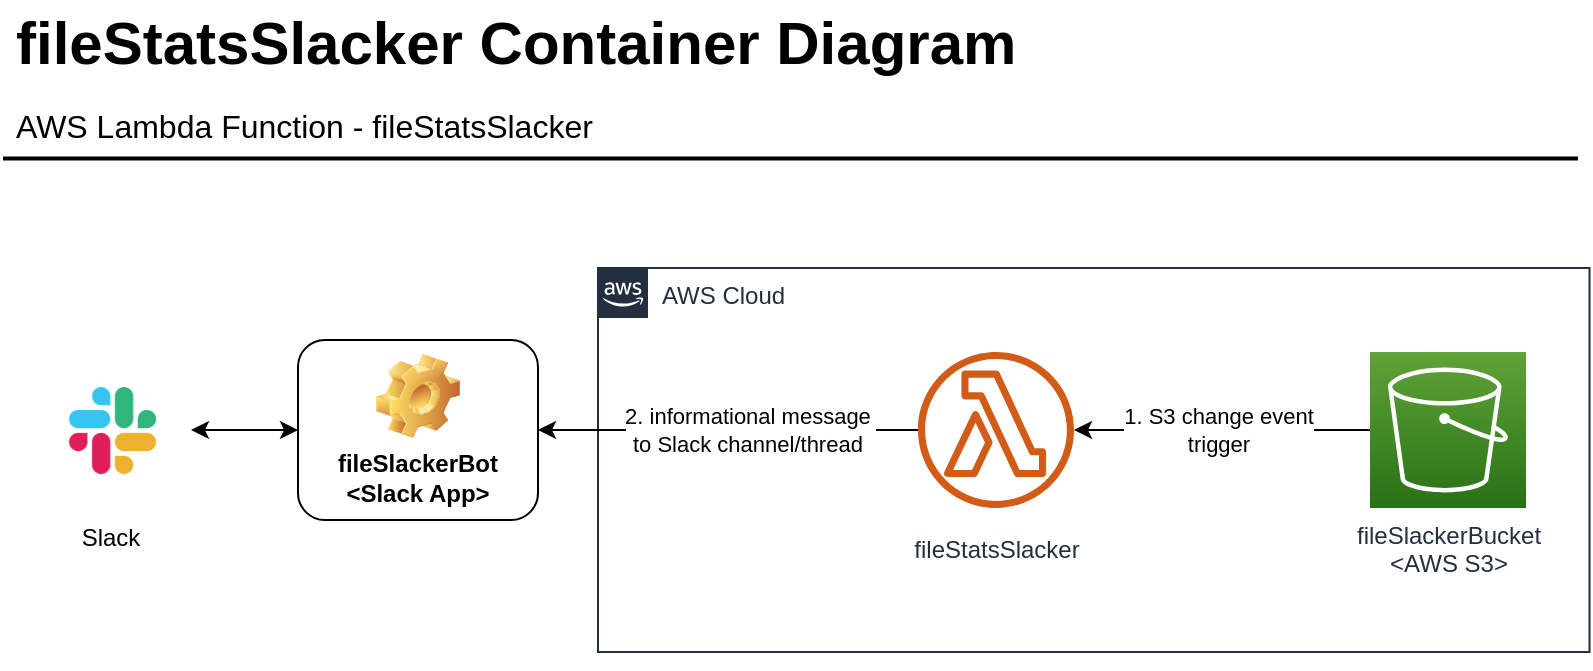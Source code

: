 <mxfile version="24.6.4" type="github">
  <diagram id="ht8XLaf6jJ3nLXsBiUgN" name="Context Diagram">
    <mxGraphModel dx="1266" dy="684" grid="1" gridSize="10" guides="1" tooltips="1" connect="1" arrows="1" fold="1" page="1" pageScale="1" pageWidth="850" pageHeight="1100" math="0" shadow="0">
      <root>
        <mxCell id="0" />
        <mxCell id="1" parent="0" />
        <mxCell id="pKedLyWLhT7_cz3XbITA-1" value="fileStatsSlacker Container Diagram" style="text;html=1;resizable=0;points=[];autosize=1;align=left;verticalAlign=top;spacingTop=-4;fontSize=30;fontStyle=1;labelBackgroundColor=none;" parent="1" vertex="1">
          <mxGeometry x="36.5" y="26.5" width="490" height="40" as="geometry" />
        </mxCell>
        <mxCell id="pKedLyWLhT7_cz3XbITA-2" value="AWS Lambda Function - fileStatsSlacker" style="text;html=1;resizable=0;points=[];autosize=1;align=left;verticalAlign=top;spacingTop=-4;fontSize=16;labelBackgroundColor=none;" parent="1" vertex="1">
          <mxGeometry x="36.5" y="76.5" width="310" height="30" as="geometry" />
        </mxCell>
        <mxCell id="pKedLyWLhT7_cz3XbITA-3" value="" style="line;strokeWidth=2;html=1;fontSize=14;labelBackgroundColor=none;" parent="1" vertex="1">
          <mxGeometry x="32.5" y="101.5" width="787.5" height="7.43" as="geometry" />
        </mxCell>
        <mxCell id="zX4YmGl2pMrQpp44t2aF-1" value="fileSlackerBot&lt;div&gt;&amp;lt;Slack App&amp;gt;&lt;/div&gt;" style="label;whiteSpace=wrap;html=1;align=center;verticalAlign=bottom;spacingLeft=0;spacingBottom=4;imageAlign=center;imageVerticalAlign=top;image=img/clipart/Gear_128x128.png" parent="1" vertex="1">
          <mxGeometry x="180" y="196" width="120" height="90" as="geometry" />
        </mxCell>
        <mxCell id="F2rPBs1zbs9ifVhxVMKk-1" value="AWS Cloud" style="points=[[0,0],[0.25,0],[0.5,0],[0.75,0],[1,0],[1,0.25],[1,0.5],[1,0.75],[1,1],[0.75,1],[0.5,1],[0.25,1],[0,1],[0,0.75],[0,0.5],[0,0.25]];outlineConnect=0;gradientColor=none;html=1;whiteSpace=wrap;fontSize=12;fontStyle=0;shape=mxgraph.aws4.group;grIcon=mxgraph.aws4.group_aws_cloud_alt;strokeColor=#232F3E;fillColor=none;verticalAlign=top;align=left;spacingLeft=30;fontColor=#232F3E;dashed=0;labelBackgroundColor=none;container=1;pointerEvents=0;collapsible=0;recursiveResize=0;" parent="1" vertex="1">
          <mxGeometry x="330" y="160" width="495.77" height="192" as="geometry" />
        </mxCell>
        <mxCell id="bGsikGHGpI-C3jSQxI-v-12" style="edgeStyle=orthogonalEdgeStyle;rounded=0;orthogonalLoop=1;jettySize=auto;html=1;" parent="F2rPBs1zbs9ifVhxVMKk-1" source="m8k4FFVWe7b1hvoH6xhx-1" edge="1" target="v46jo1MRVlEFeAzN4dOq-1">
          <mxGeometry relative="1" as="geometry">
            <mxPoint x="220" y="81" as="targetPoint" />
          </mxGeometry>
        </mxCell>
        <mxCell id="bGsikGHGpI-C3jSQxI-v-13" value="1. S3 change event&lt;div&gt;trigger&lt;/div&gt;" style="edgeLabel;html=1;align=center;verticalAlign=middle;resizable=0;points=[];" parent="bGsikGHGpI-C3jSQxI-v-12" vertex="1" connectable="0">
          <mxGeometry x="0.084" y="3" relative="1" as="geometry">
            <mxPoint x="4" y="-3" as="offset" />
          </mxGeometry>
        </mxCell>
        <mxCell id="m8k4FFVWe7b1hvoH6xhx-1" value="fileSlackerBucket&lt;br&gt;&amp;lt;AWS S3&amp;gt;" style="outlineConnect=0;fontColor=#232F3E;gradientColor=#60A337;gradientDirection=north;fillColor=#277116;strokeColor=#ffffff;dashed=0;verticalLabelPosition=bottom;verticalAlign=top;align=center;html=1;fontSize=12;fontStyle=0;aspect=fixed;shape=mxgraph.aws4.resourceIcon;resIcon=mxgraph.aws4.s3;labelBackgroundColor=none;" parent="F2rPBs1zbs9ifVhxVMKk-1" vertex="1">
          <mxGeometry x="386" y="42" width="78" height="78" as="geometry" />
        </mxCell>
        <mxCell id="v46jo1MRVlEFeAzN4dOq-1" value="fileStatsSlacker" style="outlineConnect=0;fontColor=#232F3E;gradientColor=none;fillColor=#D05C17;strokeColor=none;dashed=0;verticalLabelPosition=bottom;verticalAlign=top;align=center;html=1;fontSize=12;fontStyle=0;aspect=fixed;pointerEvents=1;shape=mxgraph.aws4.lambda_function;labelBackgroundColor=#ffffff;spacingTop=7;" parent="F2rPBs1zbs9ifVhxVMKk-1" vertex="1">
          <mxGeometry x="160" y="42.0" width="78" height="78" as="geometry" />
        </mxCell>
        <mxCell id="v46jo1MRVlEFeAzN4dOq-3" style="edgeStyle=orthogonalEdgeStyle;rounded=0;orthogonalLoop=1;jettySize=auto;html=1;startArrow=classic;startFill=1;" parent="1" source="v46jo1MRVlEFeAzN4dOq-2" target="zX4YmGl2pMrQpp44t2aF-1" edge="1">
          <mxGeometry relative="1" as="geometry" />
        </mxCell>
        <mxCell id="v46jo1MRVlEFeAzN4dOq-2" value="Slack" style="shape=image;verticalLabelPosition=bottom;labelBackgroundColor=default;verticalAlign=top;aspect=fixed;imageAspect=0;image=data:image/png,iVBORw0KGgoAAAANSUhEUgAAAwkAAAMJCAYAAABIm3qMAAAACXBIWXMAABYl&#xa;AAAWJQFJUiTwAAAAAXNSR0IArs4c6QAAAARnQU1BAACxjwv8YQUAAGLiSURB&#xa;VHgB7d0JsGTXfd/33116ffs282afAQYzIDYSADeQEilS1krt3mTTUVIqOVLi&#xa;peykXI7LdpIqOxVXucp2JY7lSllKokgJZbkUUbJMiaIIkRJBSgAJkFgH2+zz&#xa;3szbl97vknNOzwC4IADODF6/17f7+wEuut+bBwymu2/3+d3/+Z/jpYYAAAAA&#xa;4DpfAAAAAPAGhAQAAAAAGYQEAAAAABmEBAAAAAAZhAQAAAAAGYQEAAAAABmE&#xa;BAAAAAAZhAQAAAAAGYQEAAAAABmEBAAAAAAZhAQAAAAAGYQEAAAAABmEBAAA&#xa;AAAZhAQAAAAAGYQEAAAAABmEBAAAAAAZhAQAAAAAGYQEAAAAABmEBAAAAAAZ&#xa;hAQAAAAAGYQEAAAAABmEBAAAAAAZhAQAAAAAGYQEAAAAABmEBAAAAAAZhAQA&#xa;AAAAGYQEAAAAABmEBAAAAAAZhAQAAAAAGYQEAAAAABmEBAAAAAAZhAQAAAAA&#xa;GYQEAAAAABmEBAAAAAAZhAQAAAAAGYQEAAAAABmEBAAAAAAZhAQAAAAAGYQE&#xa;AAAAABmEBAAAAAAZhAQAAAAAGYQEAAAAABmEBAAAAAAZhAQAAAAAGYQEAAAA&#xa;ABmEBAAAAAAZhAQAAAAAGYQEAAAAABmEBAAAAAAZhAQAAAAAGYQEAAAAABmE&#xa;BAAAAAAZhAQAAAAAGYQEAAAAABmEBAAAAAAZhAQAAAAAGYQEAAAAABmEBAAA&#xa;AAAZhAQAAAAAGYQEAAAAABmEBAAAAAAZhAQAAAAAGYQEAAAAABmEBAAAAAAZ&#xa;hAQAAAAAGYQEAAAAABmEBAAAAAAZhAQAAAAAGYQEAAAAABmEBAAAAAAZhAQA&#xa;AAAAGYQEAAAAABmEBAAAAAAZhAQAAAAAGYQEAAAAABmEBAAAAAAZhAQAAAAA&#xa;GYQEAAAAABmEBAAAAAAZhAQAAAAAGYQEAAAAABmEBAAAAAAZhAQAAAAAGYQE&#xa;AAAAABmEBAAAAAAZhAQAAAAAGYQEAAAAABmEBAAAAAAZhAQAAAAAGYQEAAAA&#xa;ABmEBAAAAAAZhAQAAAAAGYQEAAAAABmEBAAAAAAZhAQAAAAAGYQEAAAAABmE&#xa;BAAAAAAZhAQAAAAAGYQEAAAAABmEBAAAAAAZhAQAAAAAGYQEAAAAABmEBAAA&#xa;AAAZhAQAAAAAGYQEAAAAABmEBAAAAAAZhAQAAAAAGYQEAAAAABmEBAAAAAAZ&#xa;hAQAAAAAGYQEAAAAABmEBAAAAAAZhAQAAAAAGYQEAAAAABmEBAAAAAAZhAQA&#xa;AAAAGYQEAAAAABmEBAAAAAAZhAQAAAAAGYQEAAAAABmEBAAAAAAZhAQAAAAA&#xa;GYQEAAAAABmEBAAAAAAZhAQAAAAAGYQEAAAAABmEBAAAAAAZhAQAAAAAGYQE&#xa;AAAAABmEBAAAAAAZhAQAAAAAGYQEAAAAABmEBAAAAAAZhAQAAAAAGYQEAAAA&#xa;ABmEBAAAAAAZhAQAAAAAGYQEAAAAABmEBAAAAAAZhAQAAAAAGYQEAAAAABmE&#xa;BAAAAAAZhAQAAAAAGYQEAAAAABmEBAAAAAAZhAQAAAAAGYQEAAAAABmEBAAA&#xa;AAAZhAQAAAAAGYQEAAAAABmEBAAAAAAZhAQAAAAAGYQEAAAAABmEBAAAAAAZ&#xa;hAQAAAAAGYQEAAAAABmEBAAAAAAZhAQAAAAAGYQEAAAAABmEBAAAAAAZhAQA&#xa;AAAAGYQEAAAAABmEBAAAAAAZhAQAAAAAGYQEAAAAABmEBAAAAAAZhAQAAAAA&#xa;GYQEAAAAABmEBAAAAAAZhAQAAAAAGYQEAAAAABmEBAAAAAAZhAQAAAAAGYQE&#xa;AAAAABmEBAAAAAAZhAQAAAAAGYQEAAAAABmEBAAAAAAZhAQAAAAAGaEAAN8m&#xa;SlM1E+lcPdZKJ9Wz27G2I5n7iVbaiZbbqepxan5OqpnbNxvxPZUDaaboayz0&#xa;3HGo5KtivvfwRGi+7+mY/QH0RD1qqxa19NWVl7XRaWixsaH1dt08Z229un1N&#xa;zbhjnre22nGkVhJl/t1qUNRUsarJQlXVsKRRc4wXKjo1Pq/Z0qg5xnTa3B8L&#xa;ywKAQUVIADD0TBaQyQTajBOZDKB1EwraSap1M3ZcaCXaihJ324qlDXPf5AX3&#xa;6zYgvEU+cMyPyPyoGuYHPPu1+Q0K5o7JDHqxFmuy7Zmwkapsw4Q5Rk1esJlh&#xa;PKTAe6uixDxvaay1du21Qb+9v9lp6mxtSdudlvt6K2q6X29EHfM8R4rNv5fo&#xa;25/AVPb5Nz9nQkScJuZ5jt3XlXrB/DcbWmnVzL8fa8SGBxMUQj/QRLGikh+a&#xa;55ePVQCDwUvTNBUADDE74DfjdT221tFlUz54fCN2A/hzjVi9drdJB/OmwvCB&#xa;iUCHTEp4ZJJB5q3aMmHganNTX7j6nK7U13Slsa4zWwsuJPSKrSjYQPCBmRM6&#xa;Up3Wg1PHdHxk1n0fAAYBn0YAhpINBuaCvs6aILBggsEVUyk4W09MpSB1X9eT&#xa;3bl+stxO1DTVho75/SYLsc7XY+0zocEe80XPXJ3uTlXC6+yUITt16FxtWcvN&#xa;LVMtWNZ21NLZ7SVXLdgyV/tbcaRestOZWl6kM5sLbirTxdqq5isTblrS/ZOH&#xa;3RSlO0f3CQDyikoCgKG0bQbm11qpvrja0TObkZ7eitUwA/V4D98RbSCYLni6&#xa;fyzQfeOh3muqDBPm6wMlpiC90Upr2wWDRxefNxWDRT2+elb9oNvDUNSnjz+i&#xa;/eVxfd/8vQKAvCIkABgKthHZTin6xkasy6Zq8FuLbdcnsOr6D6SOuW/fDff6&#xa;DTHwvNd6F/aZf5TN7acPldyUpHtGh7fRuWGu3K916vrM+T/V5caanlq74HoP&#xa;3qrxeK/45rnz5bmG5sDzdWRk2lQVjugBU1n44MwdJvBVBAB5wXQjAAPPTi2y&#xa;lQNTMNCiCQhXmomumsN2HDST/rpOYoOLrWbYlZV8JS4s2KlQ1qxJD5XAU9Uc&#xa;wZDMQLINw7ZJ+FpzS6vtmq6YgLDY3NCyqSb0m8Q8d7YR2oYZGxKChq+Z4qg5&#xa;RrQ0siV7TW6sUDYxwnOBAgD6GZUEAAPNVgme2Y70zc1Yn73a1oapHNT7LBjc&#xa;jKrvualHP2OqCo9Mha7KMAxB4Vvrl/T0xiV99tI3dKm+5pY1zaPvmrtLM6VR&#xa;/cLJT7iGZxqcAfQ7KgkABtb5eqL1KNFX1yKdbyRuOdL+mJhy6+z/t/3/t4HH&#xa;5Bw9NB64hub5AexXsJUDu9SobQZ+ZvOyntm44sJBnPZ+taleWWiuqx639JWl&#xa;l12/wgdmjqtgwkLo0W8CoD8REgAMrK9tRG5q0WcW8nn1+Y3cMq2mKvLF5Y6+&#xa;vBrpZw93+xQGMSTYjc7skqa/efnrbvWgFzYXlXevbC2528XGptuI7eTYPtfo&#xa;HIZFAUA/YroRgIFzphbrBXN87lpHa53d2e9gt9jWZd+T7qwGmi56+on9RR2r&#xa;+jo+ALs326VN7dKlv/Lqn2gjaujxlbNut2R7DAq7m/NoWNaHZu/Qw9N2b4U5&#xa;3T9xyG3IBgD9hEoCgIFjm5O/tRm7sFCPB+s6iI079o9kQ9BYy9O9Y4mbdnS8&#xa;rNxzuyGboPCV5ZfdakYXGqsaNDYI2WbsP7r2gkZMYAi9QKfH5gkJAPoOlQQA&#xa;A+PVeqJ/e6Gp86ZycK6RaFg8PBHqIXN8aq6Qyz0VbmyO9kuv/LEeW37J7Zg8&#xa;TP7bu39QhyqT+t75ewQA/YJKAoCBYEPBpabdMdnuYKyhsnV9l+iF60ul5iko&#xa;2Kvqm+2G6zu41txwXw+bxea6+3PbZV3tdKQqfQoA+gAhAcBA+L8vt7TSTvXU&#xa;5pAlBOPFWuwO60DZ188dLikP4jRxA+OvLL2kX371j101wVYVhs2vnfuapopV&#xa;t+rRqbF519gMAHuNkAAg1+zSpivtxA2SGwPWf3Cr7GNgqwnPTAQaCT2dqPT3&#xa;PHfbf/B7V57WS9tXtdVpuqVPh1UzjlxYSs1fM6URTRSqKtCnAGAPERIA5Jrt&#xa;P3ixlrx2JX2Y3XgMntnubrbW9yEh6uj3Fp52qxdtRU0Ns1bS0Z8sv6RpExBs&#xa;JaEallQQIQHA3iEkAMilRVM9eG4r1u9cbevpbQLCG/36Qlt3VQPdYULCbNHT&#xa;aNh/WzP/9uUnXYPyq9tLisX6GUmaug3jvrD4nL65flF//z2f0h2jc+a5y8fU&#xa;MQCDh5AAIHfsrKLtTqqrrcTtg2Abd/G6TfOYLJkQZY9q4PdVSLB9CJE5rtTX&#xa;TEjYUCfHuyjvNBcUOt2N/6401jRZrBISAOwZlkAFkCs2IFwzg9+vrkX6lcst&#xa;bZgBcT3hbezNqr6nwxVff/1IWR+b7p/rQbZ6YI+//9S/d03LeGsPTR01IWFE&#xa;//KhvyIA2Av5W1AbwFBrm0DwUi3W5WbiGpWHb8HMm2OykzZNheVio7vyUbtP&#xa;gtSCCQhPrl4wz11HeHtLJkDZx2rF3A57vwaAvcF0IwC50jJj3S+tRm5PhHWm&#xa;Gb2tjikSL5oH65tbkau0HDhQUrEPLgs9v7mg37z0hJqEhHd0sd7dbfpsbVlj&#xa;YZllUQHsOkICgNy42Ei03En0lBn4NpjKflPONrp9Gz+yr+hCQsnfm/4Ee0X8&#xa;WxsX9YIJCXY/hJRm5ZtiA9WpUfZOALD7CAkAcsP2Hyy3U11qJMLNWXLN3Z4L&#xa;VbFdUXOPqgmtJNKZzUUtNtaHcsO022WnZsUJr3cAu4+QACA3fn2h5TYLw81z&#xa;eSpJ9VtXWzpY9vXTB3Z/tRzbqPyCCQifvfSk2zQNN88+diU/dI/dg9NHdbQ6&#xa;IwDYDYQEAH2vnXQblrdjc9CpfFvWTRUm9FK3OpTn7W5BYdMEg1rcNM9h5JZA&#xa;xa1pJ7GuNjfcPgoAsFtY3QhA31tpd3dUPmOOs02aEW7HV9YifW096q4Itcsr&#xa;HZ3ZWtAr29fckqdMNbp1a+2avnD1ORMUNgUAu4WQAKDvrZir4DYkdOh1vW1t&#xa;u1FXnOjprUjX2rv7QD6xclYvbi4Kt8duOGcbvxcbm276ET0KAHYD040A9L2V&#xa;TqKX6nanXuE22SlbJmfpme1YRbvRWnn3rhE9sXrOTTXC7ekksavC2ClHNiTM&#xa;lEYVcI0PQI8REgD0LTt/vpWkOmsCwlfXO6rHpIR3w4asl2qJjld253G8WF9R&#xa;PWq7q+BJynP3bl2sregbQUF3je13zcwA0Eu8ywDoW5EZWNpgsGFGtyttBpnv&#xa;ls1Yq6YqU4u7DcxBj7dMWGnXtN1puuVP8e6tteuukgAAu4F6JYC+Zdf2f3Yr&#xa;dmv9492zK0Q9bR7Ps/VY19qJm4LUSy+sL+ixpVeEnfHs5mXXwEzzN4DdQEgA&#xa;0LeaZlB7tZW6ufTYOdvm8VxsJa5S00v2yredaoSdEaWJ60+wqx3ZXasBoJcI&#xa;CQD6li0gnDFXvZc7VBJ2kl1S1i4nu93jHo9rrU2drS0LO8MGhGbc0YXaqi7U&#xa;VwUAvURPAoC+ZZuWrzYT1VjWaEfZcHC1napX2ctumNaJY11rbmmxyRz6nWbD&#xa;V+hzjQ9AbxESAPQte6HbNi03E0LCTrIVmk3zuPZq3wm7kpFd29/usrzRaQg7&#xa;a6vT1HbYFAD0EiEBQF+yV7vXzCj2bCNRLELCTrrW6jYtN/b35nHdjpq6UF9R&#xa;K+4IO+9SfY0lZQH0HCEBQF9qmZBgV+PpMBjacS3zkG5FSc+mG9m589tRyzXa&#xa;YufVzGO7GVGhAdBbhAQAfWnVVBE26UXoiYYJYHZ52ahHFZpm0nE7BNuwgJ13&#xa;qbFqKgkEMAC9RecTgL7USno3Zx5d9dhWFHb+Qe4kiZs3TyWhN9pxZKpsbFAH&#xa;oLcICQD6kp0z36FhuadsRaEXy6BGZgBrQ0JMSOgJQgKA3cB0IwB9ye6NsMF0&#xa;o1yy4aAetRUnhIReWO/UVWkVBQC9RCUBQF+ylQQyQm/FadqTx9j+d+lH6J2W&#xa;qSK0UyoJAHqLkAAAQ2rdJISl9s5f7be9CLW4pVhUEgAgrwgJAAAAADIICQAA&#xa;AAAyCAkAAAAAMggJAAAAADIICQD60v6ir0kWaQYAYE8QEgD0pUoglQPeogAA&#xa;2At8AgPoSzOmkjBOJQEAgD1BSADQl0YDTyOmklAy71LmLgAA2EWEBAB9aSy0&#xa;IUEq+p5CQgIAALuKkACgb5VMCeFI2U474q0KAIDdxCcvgL5l36AqppJQoJIA&#xa;AMCuIiQA6FtjppLw4Hig+RIpAQCA3URIANC3ir5d5chTlc5lAAB2FSEBQN8q&#xa;+Z6OVwJN0LkMAMCuIiQA6FuVoBsSZku+yuY+UQEAgN1BSADQt+wso+mi5/ZM&#xa;sM3LHikBAIBdQUgA0PdOjfj6kbmCRuhNAABgVxASAPS9ydDXiUqgsnnHoj0B&#xa;AIDeIyQA6Hsnqr4+OVtwm6qVqCYAANBzhAQAfS/0PLcc6ukRX6ervG0BANBr&#xa;fNoC6Hu2eGCXQz09EuiuaiAAANBbhAQAufHByVAfmym4zdVKvHsBANAzoQAg&#xa;J/aZZJAqcZWFRAAAoFe4FgcgN+x+CfMmKPzc4ZI+PlUQAADoDSoJAHKl4Hk6&#xa;UfG1GaWaKXrajqRWkgoAAOwcQgKAXLGrHH3IVBFSeXpqM9b5RmxCggAAwA5i&#xa;uhGAXDpW9fVj+4u6cyRQmb0TAADYUYQEALk0EXp673igmYKnAhkBAIAdRUgA&#xa;kEtl39O+oq+/NF/SP7ijIgAAsHMICQByyWQEtxTqmKko7DdhYdLc2uAAAADe&#xa;PUICgFw7XPF133igv328rL90oCgAAPDusboRgIFw10igUVNN+Ph0qPONROca&#xa;LHkEAMDtIiQAGAinRrpNzNtRQV9a7RASAAB4FwgJAAbGeMHXhydDTZmwcLcJ&#xa;Db9zraO1TqoGm60BAHBLCAkABoZdCnWm6OtglKqT2MbmjnzbeUVRAQCAW0JI&#xa;ADBwjlcDd7xnLNC1dqp//GJd9TjVeoeKAgAAN4OQAGBg2Te4oqku3DcaaNNU&#xa;F843Ym3H0lZEWAAA4J0QEgAMrOmibw7pn5yq6sVarC+tdPTl1Q4hAQCA74CQ&#xa;AGAoHCj5+vhMQUcqvlY6qQsMtrpwllWQAAD4NoQEAEPB7sw8FgbaZ6oLdrWj&#xa;V0xlYbVDSAAA4K0QEgAMlXEbFuTpb5+oqG3CwkIz0dPbsZ7ZivT1jdhVFwAA&#xa;GHaEBABDxfe6t5MmLHQS80VZbvrRatvXtXKq5U6iVizZrGAPc1epu094AAAM&#xa;D0ICgKFV8OWmH31yxh4FNw2pFqf607VIi61UZ2qxrrYTV124ar6OyQkAgCFB&#xa;SACA6+xmbFVTarhrJNBBU1U4WvFVMwGhaaoIl5q2wpCqYUoLbfO1yQ7qpN3g&#xa;UIuVS3bqVdETAADfhpAAANeFnqcwkE6ZkPBmr9ZjtyHbSjt1S6hum/v1pBsW&#xa;ltr5LDFMhL5KPikBAPDtCAkAcBPmS77sOkiHyzLVg9T1KtgqQnK9dyGPpkzp&#xa;pEBGAAC8BUICANyEanB9NO2KDIysAQCDzRcAAAAAvAEhAQAAAEAGIQEAAABA&#xa;BiEBAAAAQAYhAQAAAEAGIQEAAABABiEBAAAAQAYhAQAAAEAGIQEAAABABiEB&#xa;AAAAQAYhAQAAAEAGIQEAAABABiEBAAAAQAYhAQAAAEAGIQEAAABABiEBAAAA&#xa;QAYhAQAAAEAGIQEAAABARigAuypJu7exUqXmfmLu22+lqTBAfE8yf7vD9zx3&#xa;RcZ+D8CtSa6/OcZpYt4v7ftmqvT6++cbee6cM3953RPNN/cDe+55XA8Fbgch&#xa;AdhlLfPJ1jbJ4Jr5Rz1Otd5J1TDJIUqEATIaeArN2KRqbmcK5ij6qvh20CIA&#xa;t6AZd8x7ZqSrrU3zntnSequuhvlelMaZnyv6oUrmqAYlBb6vsUJZE4WK5ssT&#xa;AnDrCAlAD9iPLnuVa7GZqG1utyITBEwgqJswYO/bkLAZJ+7WBgUbECIqCQOl&#xa;ZAJCYI6iuZI5GnoaMelg/HpwGDdf28AwYW7HzFE09+3PU2nAsHJVAvOmudTa&#xa;Uj1qa7vTNO+XbXO/pU1zv53E2ujUXViw3+uYn4/fFBJCLzCHb86ngqselINQ&#xa;I2HZBPQRVYKCCxEjhZK73VcaUzUsmu8XBeCtERKAHujYyoAZ9D+1FWnb3Hmp&#xa;nmjBBIYrrUQrHRsSSATDyFYUbCA4PRpof9HTqZFAxyu+qzLsKzIlAsOrE8dm&#xa;4B/rmY1LWmpu6czWVV2pr+lKY03LrW21TDi4HQUTHMphQQdMNWGiUNUdY3Mm&#xa;mJf1yOxJHaxMqlIhJABvh5AA7ABTDNArjdhcBUv09FasxVaqtY4JBq3E/Zqd&#xa;TmSrBi1XMSAgDKtN82LwzMXPpzYjlU1Y+Np65KYj2SlINjDMmqBwjwkQR8q+&#xa;DpcJDRhctnLw8tY1XW1u6un1iyYMrJv3zJoWGhumshqbCmvbBYN2HLnwcNu/&#xa;jxJXmbhkwsZCc0MX6iuu2vDHSy9qyoSGyWJV900edgHiIyY42OlKdpoSAEIC&#xa;sCNsELAVAxsOXjVVg/PmWDYhYTsmEOB1Hdd30g2M3Xb119mZRvY1ZCsMtuIA&#xa;DDIbEraiphu4v7x9TWdrS65iUItarzUq74Tufyt1QcHa6jS7v9CQqyjYQDBm&#xa;AsJsqe2mMoU0OQOvISQAt8lWCezx6wttrbS7FQTgdtnXjz0+v9zRWNDtY/jU&#xa;nJ0m4etH9jElAvlnqwX2+O1LT5pQsKxvmQrCXrIhxR6/ceHP3Ne/+NIXdbQ6&#xa;rQenj+kT++/W6bED2l8ad03QwDAiJAC3wF4BbiaJqxgstq73GJhvbt/edFng&#xa;LdmXk+1bWTCvLfNS0zNb3WlJh8uBm5rECknIC3t13q5EtNjYeC0krJiKwXan&#xa;oX5kpzattLZ0obaqNPUUjcUq+QXtL48LGDaEBOAWrHQSnW8k+pXLrdcakYGd&#xa;ZlfCapjC1O9e67ivv2CqCx+eCvWfHyq5FZGqpATkhJ1CdM5UDX75lT92TciX&#xa;TUjoZ7Ynwh7PrF9xqx/9xOGHXECwt8CwISQAN2GxnWrLBAQ7FWStk7qAsEW/&#xa;AXaJ7VV4YSvWZ660dHo01HzJ032jgVspCehHdqC9aaoFv7fwtFbbNRcQNm/0&#xa;A+RAK+koNu/5j6+8qvFCRZ0k1smxfTo5ut+Fh4DeBQwBQgJwE641Y11qpfrN&#xa;xfZrqxUBu8UG0udrsTu+ZybVXSOB7qrakCCgLy02N3SxvqrfuPi4a1K+0Tic&#xa;F3aKlNTR46vnVPADXa6v6QcO3G+qChMqBSEhAUOBkAC8g5frib602tGfrXd0&#xa;ztyvEw6wx766FunrG5EuNWLNl339zMGS7GJIBaoK6AN2WdM/vPq8vrb8ss5u&#xa;L7nVivLOVhFeMX8WG3gevfa8/vrJj+lwZVp3jO4TMMgICcDbWI9S15RsVzBa&#xa;bqfua2CvtUxQta0w9nVpO2KumQrXuHknnyh4NDRjT62361pqbWqhse52Tl7r&#xa;1DUobEPzZrvhqiI2MHimkjBfnnRVBnsAg4iQALwFGwj+13NNXWombuMroN88&#xa;tRmbUBDrW+b2U/sKbpnUmYLPFCTsCRsQ/sWZ39fF+oq+sXpBg2g7brnjX73w&#xa;B+7rf/rAT2mmNOo2YQMGESEBeJMXarGrHFxqJG41I6Bf2X2i7EpIdiqcnYb0&#xa;kalQE6GvChc2sYte2FgwFa0tFxDsakbD4htrF3TQVBOOVKc1Uxx1Dc3AICEk&#xa;AG/yB0sdN5XjqS0qCOhvNsLaqtefrkd6djs2AxVPp0ZkQgLlBOye/7TwLV1p&#xa;rg9sBeHt/ObFJ3RiZFbzlXG9b+qoCQnTAgYJIQG47uV6rFfMFdlvbEZa7dB/&#xa;gPxoJqmijvT7JuDaaUg/f6Tk+hNoZkYvvbR1TS9vXdXXV89ppT08FYQ3Wmhu&#xa;uLDQSRNF5jhamWaHZgwMXsnAdUvtVM+Zq7F2s7RFNklDjnSuL8v7Yi3WExuR&#xa;bI89ffbotWvNTT2zcVlna8tuX4Rh1Iw7btrRxdqK20k6Ep8dGBxUEjD07NQi&#xa;u7PtN8zg6us0KSPHLja7A5R/8kpDd1R8/fzRsoCddqWxrt++/KSeWDnr9hGA&#xa;9P+e/5pbIvV/e/9fc6se2V2agbyjkoChZneytXO6bVBgB2UMivVO4qbMXWsn&#xa;qvG6xg7aippuJaMr9TVtRvnZQbnXYqWKk0SXzONi94oABgGVBAy1F+uxm6Lx&#xa;H6/lazdQ4J3YvgS7QteJqq8PTYTmluWOsDPObC6647OXnxJe144j2U+RX3r5&#xa;yzpYndRH51gWFflHSMBQitJUdvPkL610zNVWrrRi8GybCoKdQnek7Gu26Gsk&#xa;8EQfM26Xbcq1V8q/ePV5XWsOZ//BzVhr18x55uvxlbOaLY/qxMicgLwiJGAo&#xa;2UZPOwvjS6vm6k9CSMDgsVPpvmEqCu+fSHVHNVWV7ZjxLkRx7HYdftSEhHZC&#xa;79bbWe3U1VGiJ1bP6fT4PCEBuUZIwFB6ciPWcsdulpa6DamAQWNDcN384ytr&#xa;HZ1txPq5IyW3IzNwO17YXtDZ7SW3gk/Cm+Y7slOPbGP3R9p36YHJI5osVBT6&#xa;TPlD/hASMFRs0cB+vNlVYK6YgyoCBpV9ZdugcLnZbV5ux2bwEqQqMucIt8AG&#xa;AvvXQn3dNeS2qCJ8R/YxsitALTY2dK21qfECq4whn7ishKFiN52yK758frmt&#xa;zyy0BAw6G4if3or1TC1yjfrArWgmHV1tbuoLV5/Xr577qnDzXti8on/x/O+b&#xa;CsyygDwiJGCobJsx0ku12FQQBAyV8/XEHcCt2O40dWZrwdw2hFtjKworrS23&#xa;G7WdpgXkDSEBQ2XBXFW1zcorHQZLGC5fW4/cAdwKO23m0asv6EpzXbg1WyZg&#xa;vVpbdpUEuys1kDeEBAwFGwnsBlOXmrGe2orUYNYFhoyddnSuYQ5zDqwTkvEd&#xa;2F6EtXZdF+orenL1vJabXAm/XWe3r+n5jSsC8obGZQwFuxiHGR+53ZUvNRgg&#xa;Yfisd1IFXqLVdqpSydOkgLdnm5Ubcft6UFgVbp/dobroU4lB/lBJwFBoJam+&#xa;vhExJxtDzRQR3AaC52hgxndg59M/vnpW55gm8659Zfll/faVp9z0o3rUFpAX&#xa;hAQMjdV2oo2IJU8x3FZNRYFiGm6GbbbdaNOw/G4l6u5Wbasy21FTQF4w3QhD&#xa;wfYgfG091kqbkIDh1YhTfXU90l0jbOyEd2aveD+29DKr8uyAZtxdMODJtfOa&#xa;LY1qX3lcQB4QEjDw7IZpDXMstBK3Ay0wrOyr354Ptj/Bng92B+Yi9WS8STuJ&#xa;1TAh4UpjzbxnMj1mp9iVojz2MkSOEBIw8GzxoGnCwZUWcyww3GxIaLkG/sSF&#xa;hLHAYwdmfJt2YleA6+hyg2bbnbTQ3FApKAjIC0ICBt6FeqxLTSoIwA1XW6m+&#xa;uRnpoCkjjIaEBGSd215iRaMeeHLtnKKEvUqQHxSaMfCWO6nWIqoIwA22N2G5&#xa;nYjhCt7KcmvbNdliZ622alrvNBWniduHAuh3VBIw8F6sxW5qBYCumgkJS+3U&#xa;9ScAb3Zmc9HNn8fO2o5a2urUdbW5qclCVdWwKKCfUUnAwDMZQTWWPgVe0zTh&#xa;YNOcE+yWgLdil+lkqc7e6CSxNjoNdVLOPvQ/QgIG3rKpIiyz9CnwmlokLbZS&#xa;tRin4C0stbZ0zRzYeTYcLJoqTd1UFYB+x3QjDLxm0j0AdNlKQtTp9ibYlb/K&#xa;Ac3LeF0z7qgV0bHSC7aSYPs9WjQwIwcICRh4dqYRs42A13VSe9ieBM4NfLtO&#xa;mjAdpkdSc97ZvSeSlCtX6H9MN8LAW4kSrXR4QwbezG4yuE3zMt5kpb3tDuy8&#xa;yIQD28DcSfhMQv8jJGDg2XxASwLw7expwUqMeLNOEqmVdISdZ5c+tdO5IioJ&#xa;yAFCAgZe01yxsfOuAQDfWT1qu4Esdl6Uxlpt19yu1kC/IyQAwJCyjctbNCUA&#xa;AN4CIQEAhlTd9iRQZQMAvAVCAgAMqVLgqcryp8Cu8eWp4ocKPYZf6H+8SgFg&#xa;SAX2ICMAu8bzPHPO2agA9D9CAgbeXMHXviIvdeDNKr6n0R6khGpQ0MHKpIo+&#xa;W/H0wmhYcgfyxwaEsUJFoR8I6HeMnDDwQnPlJuSyDfBtSoENCtpxge+rGhbl&#xa;e5x4vVA2IcweyB9bQyh4gaglIA8ICRh4JXO11B4AsmwVYbKw8x8DtoIwWay6&#xa;wRB23oR5bCcKVSF/bHAuhwVTSWD4hf7HqxQDb65kD0ICcMOoKa3Nl3xXZesF&#xa;25Rpr3R7VBJ6Yjwsa7xQEfKnZM6LA+VJVQKmi6H/ERIw8EYD3xwCcJ3NzOOh&#xa;nfagnvBuTKkgJPREd7oR/R55FJhzYqJYUYGeBOQA7zIYeIfL3dUkAHSNBJ72&#xa;Fc1AvkenxVRxRA9MHlE1KAo770h1xjWGI38q5py4Y3TOnBtUEtD/GDlh4Nl5&#xa;1xMBL3XghrI9Jwq9a+i3K7fYgGAHRCVWONpxE4WKpk0QQ77Yc8H265T9gqm0&#xa;8ZmE/se7NwbewVIgz0sEoGvGBIRTI0HPNlKzPQlhWDQVhapmSqO60lgXds7J&#xa;sf1UEnJotjTmwp1d+QvIA6IsBt5k0dNUaFc4EkuhAuo2Lh8wJ0Svtw+ZL0/q&#xa;xMissLP2l8fdgXyxwc6GZiAvCAkYeJPmqumUCQpF31PIKx7QmAkJB8t+z5cG&#xa;PlCe0PGROWFnERLy6WCVkIB8YciEgXdjV9kjZlA0U2BFCQwv+4Y/awLzflNF&#xa;OGxDQo9XH7prfJ8emj4q7Iwj1Wk9OHWUjdRy6iOzd+n+ycMC8oKeBAw8O+3a&#xa;rgdvw0JdqYBhZTOBraiZfODOh14bDcuccTtoNCy5TeqQT7OmijBmzgkgLwgJ&#xa;GAp2esXPHSnpq2uRzl2JBQwjO73oofHQ9SPshtPjB9ztWKGiOI1Vj9rC7XuP&#xa;eTwfnDrmVsdBfthwUDLP2funjwvIE6YbYSj4bvMoaeT6BlL0L2MY2Ublu6q+&#xa;Zoq7ewbcOTKr/SXm0N8uu1qUXVJ2f2XCTTliI658mSpU6UVALlFJwFCwIWF/&#xa;KTBv1olbI74ep+bKpoChUvQ8fXym4Hp0dtOHZ+90y6CerS0Lt85uBmk3qDs5&#xa;uk8PTh8T8sWGO0IC8ohKAoaCHRLZcHCo7OuDE6HbcRYYJveOhrp/LNBk6Ltz&#xa;YTc9MntS904cMr9v0W20hltjA4INWvvKE0L+PDx9XJ/Yf7eAvCEkYCjYIVHB&#xa;TTnydKLim5AgYKjsL3X3RqgE3XNhN91proAfqc64aTIBk/1uWdE8bneOzmmU&#xa;Tbhy6WBlSqfHDgjIG0IChoqtJPzo/qIOmsHSKNUEDJFP7Svoh/ftzSBzJCzp&#xa;2MiMfuLQ+3T3+Lxw8/Zf32vCVmNm6evIlQOVCX3f/L1uQ0H2tUAeERIwVOzq&#xa;Lna32emir/ECIQGDr+B5qppAPGle95N7tCiO79kdzwPtMwMluyyq73Hu3Szb&#xa;9DpaKLmgVWSqVm7YZnO73On+yrhKQej6SoC8oXEZQ8WMk1wF4ZPToe4bDfQv&#xa;zzUFDLJ7xwK3cdrhiu/6EfbKVGlUP3n4YdWitr61cdnctpSkifDOPn38w24J&#xa;Ta5E54cNBLYC9N7Jo/r0sUfc8wfkEdEWQ+lENdB9ZvBkpx3NUFHAALKB2O4P&#xa;crLq66HxwK1stJds9aDohzo6Mq0PTB/nqvh3YJc8HTdXok+Pz+vwyIyQHyXz&#xa;Ord7Ipwa3++qCVQRkFdUEjCUbEiwbCPndpRqpcMGaxgsgRmUd0NCoIcmQjfV&#xa;bi/58ty0C7vOvx1AfX31nJpxR3hr1bDoNuC6sSEd8qMYdEOCfa2PFdhhGflF&#xa;SMBQ+5nDJb1aT3TxYlOdNFWH2Q8YEHNFT39+vqgHTBVhpuCrX/r07UpHdirG&#xa;N1bP62prU0+vXxJeZ1eAshWXv3rsEd0xOifky0PTx3SwPKmPzN3lqkFAnhES&#xa;MNSOVXy3sZodQLG5GgaJrRzYXgTbg1Pso9kOtgHXHpPFqjn32kKWrbjY6Sl2&#xa;NajTrASVOzPFUc2UR+lDwEAgJGCo2elG5oKr/u7xsr602jFHJCDvfu5Iyb22&#xa;Pza9R8sZ3YS/e/cP6FpzU3/ziV81YaGltXZdkD46e1Kf2P8evW/qKAPNHLGr&#xa;UFVN+P2ZEx+lyRwDg5CAoVcxV1rtyi8nKoGuVBOdb6ZqJ5QVkD/zJvHaBYzu&#xa;qgauH6GfdZeIrOgjZlB8pbGuJ9fOm/MuUjSkKx7ZZtfjI7O6w208N+2mHaH/&#xa;2dexnR52z8QhHaxMaro4onLQv+EcuBWEBAw9u4b8e8dCRUl3RZhfX2ybwYqA&#xa;3Dle9V3/wffM9P8gxQ6k7ED4Z+/8bj229JLO1Za13q4pGtIpSLbZ1VYQbMPr&#xa;g9PHhHywU8OmTDD45P67XR/C/tK4Ap/VjDAYCAnAdccr3auvC61Eq51EX11n&#xa;xSPkw/6S76oIPzjX3U08Lzzz11Sxqvsnj+ivHP+QHr36gp7duKLmkAWFj87e&#xa;pZlSd6A5WxoT8qESFF3vyI8ceq97DdvXssdGgRgghATguhkzyJopBjo1EuhK&#xa;09NXRUhAPkwEck3K7xkNTdjNT0iweyfYgdZ8ZUIfnLlDz6xfdtWF5pCdenaa&#xa;0cHqJMud5ox9rdolTu1rd7484V7LwCAhJABv8ql9Rbd3gnWhaSsKNDOjP9l+&#xa;mg9PBvquyYK+a6agck5nOYyFJVVH5vQ3T32v/urxD+vvPfnv1U46A9/MbPsx&#xa;Tpg/91878Qjr6eeIXcEoNAHhf7z/x90yp3eY5zCggoABREgA3uRGw+dBM+La&#xa;TlKNm69bicxBMzP6h32d2qKBnV40W/Q12eeNyu/E93zZvd7GCxXXBDpfHtdG&#xa;p6GtTlOJUiXp4Jx7budpL3Qby82VxlwFYdQEBLszL/qbfZ0G8szzNmqev4Kr&#xa;HpSu99YAg8hL0wF69wV22Nl6rD81lYTPL3f07DbTj9A//vKBoguyP32gpEFj&#xa;Vzs6s7mof/7850xQaGgzampQ2CB0sDKhHz30PldJsKsZ9Zsf+qN/4Z4DZM0W&#xa;R13PyN8wFa+TY/vcakbAIKOSALyDyYKv+8YC22Gp+83t7y513KZrdXZewy6z&#xa;V9oL5rh3NNSBkqcPToSaKAzmFAd7Vf3E6Kw+ffzDennrmjmu6pXakmpRS3k1&#xa;YcJBwQv0gwfv11RpRA+4RtcRof8VTaXg7rEDJhjs10kT6o5Wp6n8YCgQEoB3&#xa;MGUGYVOFUIfLgRpJqi+vRW4PhTpFBewyO6GhaJLCg+OB3m8Cgg2v9utBZOfn&#xa;28M29H5l6SVVgoKuNjdzHhKqbv76jx1+0DW42oEm8qHgh7p/8rDeP31CH5g5&#xa;4Z5HljnFMCAkADdhJPDcfgr/5FRVy20TFlbaeqkW68U6Gyqg9z45U3C9Bx+Y&#xa;DHWs4mvMvBYHNSC82X1mcHZkZEYPTR93QeGXX/1jteNIm1FD/cwu71oNizrh&#xa;Nkib0yfn73Fr6NuN0uzcdvS36cKI6xX5IVP5sT0y75+5Q+OmemCfU180KWM4&#xa;EBKAm1C4/pl+32ighWail7Z9t58CsBv2FT2dqHanvpXN+CQckoBg2Wk69rB/&#xa;4pGw5HYmjtP+L+XZxW7sRlsTrgdhUqfH5pnDniO2sdxWDE6Pz7sGcyo/GEY0&#xa;LgO3aStKtR2n+syVlq6ZwPDFVZZKxc6wVYMDZV+fmivogLn/0ATXc97oYn1F&#xa;T65dcJuv2Qbny4019YOKW+km1I8fep/2mavPP3n4Ybdakx1w5smwNi4fqky5&#xa;UPCJfXfrwemjpuozI2CY8ckD3Ca74qS5wOsGcRVzZfe+0dRtv9YwwaFmD5MZ&#xa;6iybiu/AFqlsYcAuYWqntNkld/eZ15Q97AZ/owFTG94s9ELNlkZ1fHTWVRYq&#xa;YUFREmuj3VAz6ZhzsKPdMl4ou4qB7TOw6+dPFCs6OjLj7gduaVeev34UmufG&#xa;Ll1qD/tc2dfRidE5HTOvKfvaqgSDt2oYcKuoJAA7wC52dK2daKWd6nyju2zq&#xa;2UaiF2t0OOOd2b0O7PShHzFVg6OVQI9MhS4YjOV434Pd9ujV57XS2tZXll/W&#xa;2e0lna0ta7d8YPqEZkojrsn6kdmTunN0n5sWledwMOiVBPvcjIZlt6TpjAkE&#xa;P3b4fW4qmG1MBvA6KgnADvDclWBfVT91V4RtdcFuq3CxGbvKwrVWquVO4pqe&#xa;t02FoWOyuQ0VGA5lEwLsbsgzRd9VoGzzsasamGO/ea2MFaTDpcB8r/s6Culr&#xa;vSV3jx9Qx1QSjo7OaL3V0Hq7bga5a6rHLV2orZrbttuYbb3TMOdjW01TaUh1&#xa;89fHbF/BqBn47zcDydGwqJGgu0RrOSjortH9KgaBWxJzX3nCfY/iQX+w1R17&#xa;TJrnz66WVXWrSs246V+2mXzEPGf2eT1QnTAVvIoAZBESgB1gx3TmIrA5PLd2&#xa;/eFKd5S30PJd74JdCelcwzMDRFNtMEctMaOItjAk7HYG9rUxY+7Y23tHAzet&#xa;aN4EBBsYbHjA7TtwvSHYTvNpxXaZ4khntha0bKoLoRdo04SDxeamCxJRGqtl&#xa;fv1WiugVv+AGmXZlopniiJuO8uDUMU0WqzQj9zE7lWjEhDpbLbArFNmN7B6Y&#xa;OuwCwf2TR3LZLwLsJqYbAT10Y8+1VpKawUn368Rew0xtNUFqmmLCZuf1isKK&#xa;qS4wQSnfxk0ZoHx9zF80gcBWluyX9uKyXVo9kF2+1K580w2XgbnsTNvBzrEf&#xa;afa0i9PEHTYQJOZ79n5iv2d+tdZpmfMvdhWF7aiZ2X9hv6kG3GArCLYyEFxf&#xa;stQOKH3zl3vO7Hx2z3/t1wbJo9eed2ErL2x/QcmEAbvpWdELXQO5XWbWBjt7&#xa;vvnXnyc7zcj2Hlg2INjTzqPsA7wtIjTQQzcGf9XMKPD1+00THkaC1wcZRfOB&#xa;xWbO+TZe9F4LCbaCMFWgSrCb7KDPBTJTQTDDezfIf7N62DahPXFTj2xAqJmg&#xa;cMO+twgJw+ZgedJVY/LC83w3lajoGpFDV/nxTSK3U4kA3D4qCQAAAAAyuMQF&#xa;AAAAIIOQAAAAACCDkAAAAAAgg5AAAAAAIIOQAAAAACCDkAAAAAAgg5AAAAAA&#xa;IIOQAAAAACCDkAAAAAAgg5AAAAAAIIOQAAAAACCDkAAAAAAgg5AAAAAAIIOQ&#xa;AAAAACCDkAAAAAAgg5AAAAAAIIOQAAAAACCDkAAAAAAgg5AAAAAAICMUgF2R&#xa;RrEUJ0prTaXtjuKVLaWdSGmjJUXm+0nivq80VV54paKC2QmFh2bkT45qkCXb&#xa;DaXNjpL1baWtTvcwz5/M85rUGq/9nBeat9XAl1cIzG1gbkN5I2X5IyX3GLmv&#xa;SwVh96Spea4ie96tm9u6eTLb9oRUYu+ncfdA/vlFeeZ47cvyrDkhC+acLJvD&#xa;nHtBWQBuHiEB2C02IJiBZby25QacnRcvK603Fa+asNBodweb23YAk5+Q4I9X&#xa;VXjPMTMALg98SEjNcxNv1BWdu6pks949TOBTu614ce21n/MqpW4QGDUDEhMY&#xa;7GMTzE0o2DdpvgzkV8uEhN2W2JCwpbh20ZyDy+a+CXpxU0lrxdy2uqEBueeC&#xa;QGHsta/DibvN96ryipPy/QIhAbhFhASgB6Lzi2bwv63mHz+txAwsO69cVmIq&#xa;B/Hyphlt2qpBaq5qRu6+zN+2emD/ylNAsMK5SRd8CicPKDy+X3mX1luuKtB6&#xa;/EUX3qLzV9U5c1Hx1XUXCuzzldjqQZx2nzv7dNm78ZuuRPuePO/6bE57YysK&#xa;vqkuBJ75OuhWXqbG3WNWeu8dCszXxXuOER7eDVMZsAP/ePNVxduvKFp/xrw2&#xa;1xXXL5inqm1+2VSCblQNXqscxN3nUPk67/B2zPnlvWEWtW/PJ9+di15gwkJg&#xa;Kp/VIyZITKiw/yOm0rBffsUcxRnzYwyHgDfjrADeresDe1sdkJ0+ZCoC0ZVV&#xa;Ewg2FF9adlebI3NrB53JyqYGSTLS7E67iRPlURqZ/28zwHdTwTqx4pUNJVv2&#xa;+VpyIS++vKToojmWNtw0MSU3/+d8p2GnDYlBrWUGK746s2Nm8JoomBqTN2Kq&#xa;EKbaIBMWvGLR3Kdt7B2ZwX5qw0FnyzyPbVchSBpXFDcWlDSXzHHNhIQrrwUI&#xa;DCd7LroqghcqNYcf1RTUL18Pi3F3iqedqlQYMYEitD8sAOZUSNMcTYAG+lCy&#xa;3TRXmWuq/fsvKb6yotYz50xIMOFgbVuDzk6hqXz8AY389Peo/P7TyhtbHWg/&#xa;d95Ueq4oemVBjT/6lqkarHWnfe2yYH5GwcyYqyiUPvwelc1hpylRXXh70fY5&#xa;N32ocebfuqAQbb4g4FYVph9yU5LKd3zanG8zCkdPCACVBODW2cqBufIcr266&#xa;q812OsqNwaarFtjGVjuVCP3JVT5iNR9/0YW79nMXFF9bV7K07npEXFVhD6TN&#xa;lqlkmILGuUXX+JyY11Lh9GF51bJK9x7tTlka9sBgrvwmrfVuf4GpECTbZ83X&#xa;JpA3zQOXtATcjri1JD9uqHPtK6agMG1eVxcUjB439ye7PQ4eFT0MJ0ICcKtM&#xa;SEiabbXPXFL7yZe1ZSoI6UZ9T64+49YltZYSEwY2f/F3uuHu2XPqBzZcStuK&#xa;F0016vEz7nuV73mvqSZMKvw7P+XCQjDkIcH2FMS1s4o3zqi9+KipJJx1lQTg&#xa;3UhqF11rWLTxvOtXCCrzKh39KYUzDyqwjc+EBAwpQgJwC9y0lMvLanzxKddv&#xa;YKcVpRs1Ny8f/c32GXRMtadlgl3n3FV1Xr7i+hH6WfvZ8/JHrmrz3/y2a3Iu&#xa;PniXCsf3ueAwLNLEVOXM0Vl6zITzRbWv/YmbWuR6DWwvArCT4rrixqJaVz6n&#xa;zvJXVZj7sAkO4+b2I/KCCiskYagQEoBbEC9tKLqwpMYffOP6Mpg1IR+SzYab&#xa;WtT40rfc4DsP4qV1c3T32CguHZU/NaZwbkKa0/BwqxF1FG+9omjzjJsSAvRK&#xa;mpgLPol5n199qvsNv+BWQCpMP+gan0VIwBAhJAA3ofbZx9T+5qva/KXPCfkR&#xa;L64qurqu1f/u3ylZr7nKTx7ZKog96p//ukofvFuFY/s19rM/KH96VOH8tAZR&#xa;txH5jNoLX1Rn8dHungb0HWCXta/8gVvtqGNeh4X5T6g4/0kF46dNdhgTMOgI&#xa;CcDbiRIl9ZYZnF1T5+yiG3AiH27siNx58ZI656919z9oDcaGWel201UYOi9d&#xa;kjdW7S6dGgTm3Xxw5k0nzatK2muu98AuY5q6HZLzucwuBkMat5U0rrnXpN1z&#xa;QXaDtupBAYOMkAC8FducXG+q+diz2vo/P+96EewKOMgHO4i2e1Os/A+/ouTa&#xa;xkA1lbefOyc9Z25fuKTwwLSKpw67na/tMSjaC19QXLug5tnPCNhzblWtZfO6&#xa;/AN3lI78uAITECqnfkHAICMkAG/i9j3Yqqv2/31F0atX3DQPuyEa+p9dwtQ2&#xa;JdvmZHuka3Y52sFsKk9rdcVXPW3/xpdVeuCEiubwJ0flFfL7th5vn+sOxq59&#xa;RWlnsDYexOCw+3Ek9SsKZ55wS6SG4/nbIwa4GYQE4E1Sc9XZTi3a/rU/dINO&#xa;u/cB8sGGuc7z5gr0l76l+u8/oUGWbDWUNtqq/YcvK221FZiqgjdSznlIOKuY&#xa;5mT0OTvlyK6LVlh5v5tyREjAoCIkANcl22bQZY7Vf/x/uZBg16sX06Bzo/57&#xa;f6bo5QVt/NLn3OB5GNhVj+zrtPYbX1Lj81/X5N//SyrccVCFuw4pT2wFobP0&#xa;FbUXHmXXZORG49VfdSHBNtkX5j7qNmADBgkhAUhTc3SvzLrVcGxAWFg1AzAS&#xa;Qh6ksXmekkTxxWXFKxtup+JhYl+nbjneVkfR2avyKmWFJw7I8z3JHn3ODrDc&#xa;rsl2B2Vzm7L3AXLCvlbT5op77aZ29a3ynLxwRMCgICQAcbdJ2fYg2ClGNijY&#xa;K7TIh/jqmlvedPWf/pqGVdqOJHNs/rvPySsVtP/X/5G7DeyeCn3MDrKaZ3/N&#xa;Td9oLX5RQN7YYGsrCnFrVeHkvSod/Un5BAUMCEIChp7dEK394mXFV1ZcD0Ka&#xa;pEIOmCvoabutzrPn1T5/VTCD7mbL7SLdeOxZt/JRZeI93aVR/f5bHjVprytp&#xa;Liuyy5za3ZOBHLOrcdmqdGHuEak0I784PLuiY3AREjD07FSNxuefUPvZczQp&#xa;54gNCPHqtuqPPuUaldGdMmdt/x+/r8I9x1R6753yKkV5/RgSahcVNy6rTQUB&#xa;AyBef8YdpQPfYy5g1AgJGAiEBAy15uMvKnp1QY0vf0vxCgEhT9pnLqn+H/9U&#xa;7adeJty9SWSqYgp8F35LD9/lehT6RRrZal1DrUv/UUljUcAgaV36nILqAQVj&#xa;p0wFLzABvSAgrwgJGGrRuUV1zi6o89JlIV/i5U232V10fZoYXpesbyuulNR+&#xa;7oLCuw731xt92jEnXkPxxnMmJDBNDIMl2nzevMTXuq9zu/YFIQE5RkjAUIqX&#xa;NpS2Otr4V7/pbpEfdqna2m98Wa2nXjGD4PPCW4sXVrT5S5+TSqHSRkulB0+6&#xa;Zua91ll5Qu3FRxVtvWyqCoOzEzZg2eBrG/Jrz/1zhVPvU/noTwnIq/6bqArs&#xa;AhsSokvL3YDQiYR8SO1zZZ4zOwCOV9mR92bYlZ+ic2bg0tzjvSPSxIWCpL2h&#xa;pLliTkLCOQZX0loxx6oSu6Rvwmp5yCcqCRhKttG188oVExbWhfxIVjYVLayq&#xa;9rt/xhSjm9T8o2+pbaoulU+8T9rDFVHTuKm4flHR+jPqLP2JgEFlw3DnqnmN&#xa;J6niaXPejZ+W748JyBtCAoaKXU/eXlG1AYGpKvnT+sbLrgfBrkiVUgG6KfF2&#xa;97Fqv3BB4UZNhVN7sxtz2l53Oyon2+cEDIOkvazO8hMKKgelAiEB+UNIwHCJ&#xa;IjfA7Lxy2S15inxpPfmK4ktLbm8L3JzUvN5jmdf8mYtKa809Cwl2X4TO4qNu&#xa;8ylgGNhpddHKE0oOfIK53cglQgKGiu1DqP+nP3M9CcgPuyN2Wmup+bXnFF24&#xa;Jty6+ue/rnBuQtUf/qB2W7R5RvHWS9c3nKIXAUOis2Ve+y+4HcWtcPy0gDwh&#xa;JGBopFGi+Jq5mvniJaVNBip5kjbabi8E20Nil/fErbPNy26XatusHwTywt27&#xa;tpnUF10TZxqzmhGGR5q0bAez4sYVeXa6ESEBOUNIwHCwAWFx1fUh1H73T4V8&#xa;scGu+bXnlZhqAm7PjSb91pMvKzw8a4457ZbWpd9yPQnAMLK9ONHyEyrOf0JA&#xa;nhASMBTSKFJ0eUXxGleh88gt43n+KsvVvktpq+2Cst0vYVdCQtw0v2mqpLHg&#xa;dloGhlHaXlMSt80bmanieZ45GHohH3ilYiikUaz2s2cVXaFpMo/sikatx18k&#xa;JLxLdqpR4/Nflz9edZur9VrS2bYdy4rWnxcwrJJmd2dxuwywPDvVj6EX8oFX&#xa;KoZDO3KDTDvYRH7YvRDsvgg23NmehDRJhXchTl57LJNmW37RfAT4vetNSBpX&#xa;TFBg0zvA6qx8Q35pRuHUfQLygFW5MBTsOvG2cTO5xrzoPHHN5ksbSjZq3c3T&#xa;kkS4fal5/JK1bbcUqg3O6vHDaQNC2iKYA5bdTDBuLAjIC0ICBp4dZNoKQuel&#xa;S655GfmRrG6q8eWnu/0IePdMJSbdbrplZG0Dc9LjXatts2Z74Q8FwJwPS19T&#xa;vPGCgLwgJGDgJbWGuRLd3XU25Up0vsSp4hVzNbreFnaGqyZsN9xqR7aRuZeS&#xa;yE5rog8IsOwywEmHajbyg5CAgRdfWKIXIacSM4iNTRUh2WBVqp1kq2vtZ8+7&#xa;Dep6KWleU1y/IABy54I9J4C8ICRg4NnG13iBkJBL7ajbk1Bj+cydlNZbipc3&#xa;XHWtJ//9uGkCnqkgRA1znyoQYLlzwZ4bHbsIAxt6ov+xuhEGXrS4Yg56EfLI&#xa;Ll3bnRbDB+pOsk3gyVLvQoLilmtYdjssJ2yABzjmXLABOo22ukuh+gUB/YyQ&#xa;gIEXXzGVhEtLQr7Y1aiiy8tuJR56SXaWXeGoYwJY2uzNVf7UDIZcLwJXS4GM&#xa;NKq75uVw/G4zAqsK6GeEBAy8pFZXUudqZt7Y5lo7LcZWE7Cz0nZH6bZdGjh2&#xa;Kx7J97ST7FSKJNpWmhLugIwkUtLeNOcGARr9j54EDLx0u9XzBk3sPBsSkgbP&#xa;Wy+k7UjpVqP7GJtjx//7nW3FW6+6q6YA3igx54UJ0AkXP9D/CAkYeHZKRdpk&#xa;sJk7drMvqgi9FUXdxxnArkhNJSGNGnbekYB+R0jAwEvWa+5AviSNtpImJfle&#xa;SluReYwJ0MCuSWNTyVszb3Cs+oX+R0jAwLNVhF41aKJ33FSjNiGhl2xvQtKL&#xa;cyNumTHQmhsQAXgjExKSJucGcoGQgIFnG197ttQjesfukM10o96Kkp5MN0rt&#xa;1VK7RwIDISArVXeqEU39yAFCAgAMqcTul9CDxmUAQP4REgC8O2Egz9vZJTSx&#xa;i+wSqDvNvBw8LxCAN/PcRmryGH6h//EqBXD7Al9epWRuGRDidZ5XkBdWCQrA&#xa;m5lw4PmVblAA+hwhAQPPH6nIH2Vny57wPXmlggsLwGvsVVK/aNOCALzBjXOD&#xa;4RdygFcpBp43VjFHWegBe1XMhATPZzCINzBXSb3AVJj4iAHexOueG0w3Qg7w&#xa;KsXAs9NhvAohoRe8QqBgblK+nXIEXOcFRfmlGTMOKgjA6+w54c6NgM8k9D9C&#xa;AgaeZ+fNMx2mJzy/W0mQz+OLN7hRSeBqKZBlq6+cG8gJXqUYeOHJgyrcdUDo&#xa;gXJB4ZE5eSNUEvA6vzChcOJu17wM4A1MQPCrh0xQ4NxA/yMkYOD541V5YyPC&#xa;zvMLofxJ89iaW+A1ftAdBNG4DGR4XijPhGgFRQH9jk92DLxwflpi597eKAQK&#xa;D87Kq/CBhzfwS/KKk24pVACvsz0JQWXehAR6EtD/qCRg4PnzUwrMgZ0VHprt&#xa;Ni2Xi/R8IMNzPQll89qY6w6IAJhz4YC80qw7N9hDBHnAJzsGXjBWlc90ox3n&#xa;T47KnzCPazGkcRlZbi34grzCqKkoTAiA3DQjLxxz5waNy8gDphth4BXvOabA&#xa;DGg9ExYURUobbeHdK77vThWO7xfwdvzROxWYa1HRxhkBwy6Yuk9B9aiAvCDK&#xa;YuC5JTrN4Y9V5BfJxTvFnzDBa4R5tXh7XjjqVjoC0F31ywupaiM/CAkYCn61&#xa;pOoPfkCFB+4Udkbl4/er9OBJAW8nnHyPCvs+IgBy50I4fb+AvOCyKoZDIVTh&#xa;zoNKNmrCu2OrB14YKDw8a6o0rGqEt2d3lk3DMXM7qzTpKO1sCBg2bjlgP5Rf&#xa;Oeh2IwfygpCAoWAHtYWTBxVdXhbeHd+GhFLBhIQ5Ae/EhoMbt2lcV0xIwBCy&#xa;mwraXZaD6kEBeUJIwFCwS3TaBuZ4YVWF4/OKFleVNmlgvh3ljz9AQMAtCaff&#xa;p7h5TXHtgoBhU9j3UQICcomQgOFgKgndnZcr3WZb1vW/bcHchJtqBNwsu7Ga&#xa;byoJwDCy0+7sVCMgbxgpYagUTx7U2M/+QHcXZtwSuydCeGTONSuXP/weATer&#xa;csdfU+ngD8orjLndmIFhYHsRguohhVMPqDD7fgF5Q0jAULFVhPD4vBnwmqrC&#xa;SEW4eS4kHNvfrchUWfoUt8AruE3VgtE75ZXY/RxDIqzIrx7phuOAzxvkDyEB&#xa;QyWYm1T5/afcnPpgelS4ecHBGZVee+zGBNwsLyzLL06rMPdhc2X1sIBh4Jdn&#xa;XT9OUDloXv+EY+QPIQFDqfr9D2vkL3+PcBN8T8HMmEr3nTCP2/tNJYHNgHDr&#xa;bF9Cce4RhWN3dQdMHh8/GFDmtW1f48HoSRXnPykVuKiCfKJxGUMpvNNc2TFV&#xa;BRZk/M4833fTi4JDMyree0zA7bDrwwdjd5qrq/u668Z3tsx3EwGDx3PLnga2&#xa;kjBxWkBeERIwlAqnjkhxrMrH7leytq3W02eFt+ZPjWnqH/5Vt88EcNu80Pw9&#xa;osL8x80V1qPafvp/Vtpi3xIMHltFqN7z38hnah1yjpCAoeSFvnn1+woOzpp3&#xa;dN9ttqYkVZpwZfONvPERc5grYvPT8seqAt4VOw2jMCqV98sPR5XEDaURu6Bj&#xa;cNgmZc+8xn3zGrfVBCDPCAkYavYKeftbr6rzyhUlm3WlGwxY3mj0L3yXa1S2&#xa;y54CO8EOnuxRPPTDShpX1Lr4WwIGRfHwj7mN08Kp+wXkHSEBQ80rFRQcmFb1&#xa;Rz+s9pMvq/XkK0pbHSlNNcxs9cAvF1V+/2n3+AA7rTD7sAkJR9RZflxpbAJ6&#xa;e01AXnmhqSAEJRWn3ye/Mi9gEBASMNRuhISRH33EhYP2cxfMYCUa+pAQjJmQ&#xa;MDmi0gdMSNg3KWCnFWber6S1rODCQSXNFcWEBOSYnUbnFSYUTj9oLrDMCRgE&#xa;hAQMPb9UVHh8vyoff6/8allbv/aHSla3NIxsaLKbplV/5ENuV2Wf/RDQQ15Q&#xa;UfXuv6HO6pNqvvprSjvbSpOmgLzw/IILB8VDP2CC78NuPxBgULBQNRD4LhwE&#xa;cxMuLAy1MHBBITy2T4VTrMyB3rIhIRg7aYL6nBlslew3BOSK57tpRkH1iHst&#xa;A4OESgJwXfGeY+6wgSG6tKS1/+n/0TAJj8yp/PEHNPFf/airINjHAegpO8Aq&#xa;jKl44HvdVdjGy7+szrXHFDcuC+h3QfWQ2weheu/fM6/jSVYzwsAhJABv4k+O&#xa;Kmh13L4AabOteHFNaZJKA7o8qlcuumpK4Z6jKpyYd5UEBVzRxW7y7eLyCir7&#xa;lY6fdr0K5qRTmnYE9BvPL7uAawOCP3LMvXbl856JwUNIAN6k/JF7lNSbSuNY&#xa;rW++ovpnvyo12krbgxkSwgPT8qolTf/3/1l3Z2X6ELDLvLDsjtKxv6jiobqi&#xa;x86YjGDOudaSgH7jV7q7htsKgg0IfmlWwCAiJABvwSuEKr//lMKj+1S886Aa&#xa;f/ik2s+eU7wyOA3N4cFZBYemVf3hD7l+DBcOAtqUsHfswMv2JlRO/9dKmtfU&#xa;WfkzJbWLiuuXBOw1u7SpXzmg0oE/54KB3VnZvGoFDCpCAvAWbEgIj8+75T/D&#xa;gzNqv3RZ3tlFaYBCgjc5ovDYfDcMHd/vqgjAngqK7qY4/3ETDC67aUdppyYR&#xa;EtAH7CpGtkE5nH5IwcgR83qtCBhkhATgHdj5+sH8jCZ+/kc0+he+Wxv/++8q&#xa;WdpQ6/EXlUfeSNn1XIz++e9W6cE7uzspl0y5vFwQ0C+80ATY8VPyT/+84o0X&#xa;zHFGrcu/Z6oLV7v9CsAu8YIRecVxlY78mMKp+xROPuCqXXZFI2DQERKAd+L7&#xa;tj9N/kTVfFAECg/NKS6aQfUrC92dmc2RRrH6na2MqGiqI4dmFUxWFR4xt/un&#xa;5E/Rf4A+5HWnvfnmym1amlNa3TJXcI+6iR12d2bFHZqa0VOeZxdwKHSnGJnX&#xa;oZ1m5Jf2yS+yuSSGByEBuAn+xKhkjul/9GnFS+tqfOk+Nb/2vFrmiBdW+z4o&#xa;FE3VoHBsvyb+9k/Knx6VP8pSfciHYOwOd4RT7zPBfEX1V39VSf2iotUnBfRK&#xa;MH2/m1JUveu/NBeIplx1Cxg2hATgFtkpO7ZfoRzHCsyV+PZz55Vs1dV5ecFc&#xa;4Yzdsqn9wPZT+ONVBYdnVbr/Dlc98Mcq5qzntEf+2NWPlE6qMP2gkpGDrnE0&#xa;qV9R0tl0oQF4tzzbjFywe8QcVDhxj7tVOMomfxhajBaAW2Q3GbPNvrKHUf9P&#xa;f6ZocVVbv/x7SutNxX0SEgp3HnSbw1W+/2Fz/4CCOcrkyC/PDNbsUT72U6Zy&#xa;V1faXldr4YuKNs+oTUjADghHTyiYOK3i/CdMFeG4/DJLm2K4ERKAd6n0gVMq&#xa;tjquCThZ3VLn/FV1Xryk6MqKOs9fkDqR4rVt9YqtbBRMZcOfG1cwO6Hyh+8x&#xa;pfJRBQdmTCVhxFUTWLkIg8Q2jXpmAFc68EkV939UpX0fVRJtK958SXHtoqss&#xa;2CVU07gp4NuYykA4dpepHJj3yPKMwpmH5Ren5Vf2yw/H3C7gYvdkgJAAvFs3&#xa;rtCHh+dcv4IdtCfbDaUmHESvFpSqt7ww6E4rMv8ftjG5+MAJt0GaDQjAQLLT&#xa;P8zhpoPYL/2SElNZUNwyVYaG611wuzgDb8HzQhcE3F4HlQMqTNznAoILBwBe&#xa;Q0gAdpAdqNuj/OH3vPa9ZLPu+hZsgIiXNtz9dL3WDRJ2etLKlqk0bCmtZa96&#xa;2uVXvVLBVQF8c79w6pDbGdmfGnUbodmlTMsfMx9uY1U3BQoYVjYsuHnkk/e8&#xa;9r2kuSxFNUXbr7r70fZZpY1FE943TZComaOptL1sqg0mWCQtIf9uLE1qN+Wz&#xa;IdJOHZLdoK84ocCuTmRuC3OPmAsrVRqRgZtASAB6Lehe6VeSms+twC2bmmw1&#xa;zMClbQYtLYUmLMSbZtDSzC7p6Be7y5Z6paILDHZTN69i7o9Uuk3JJhh45ZL5&#xa;QXb8BN7M800Vzy+6JStT81eQxkrtFBJbaYjNkbS7gSEx513CcqoDwTznnjtK&#xa;3UrTyGFzYxdrGFFQnjHvxSPdXxONyMDNICQAPeaPlFwDMYDdY68e28OvHuCD&#xa;DgBuA5M2AQAAAGQQEgAAAABkEBIAAAAAZBASAAAAAGQQEgAAAABkEBIAAAAA&#xa;ZBASAAAAAGQQEgAAAABkEBIAAAAAZBASAAAAAGQQEgAAAABkEBIAAAAAZBAS&#xa;AAAAAGQQEgAAAABkEBIAAAAAZBASAAAAAGQQEgAAAABkEBIAAAAAZBASAAAA&#xa;AGQQEgAAAABkEBIAAAAAZIQCAGAHdVaeVPPCb6qz9JjS1rLyxguq8otT8oqT&#xa;8sKqOUbN/XGF46fklWbll2cVjJ+WXxgTAAwqQgIAABmp0qQtxQ2laSw/jcxt&#xa;W3GtIq+zaYLPipR0lIQj8grj8nzzUVqYkB+UTH2+KAAYBIQEAADeILXhwBxq&#xa;Lbmv4+vf77zhZ3xTUfCCosLZD8ivHlFh+kFp5LirMgDAICAkAABwi9KobqoN&#xa;LUUbZ+Q1FpXULsqvzMs3lYVg6n754aiCsTsFAHlFSAAA4Balcd2VGOKNF9zX&#xa;kTlsD4MfVlXWp5VW9hMSAOQaIQEAgB2QdjaVdLZVf+nfyfMCNV/9NYWmqhBO&#xa;PaBw5oPyixMCgLwgJAAAsBPSRKkSqb2m1IQE+YG80ox8cyQjtr8hvb4ikmf+&#xa;ZgVyAP2NkAAAwE5LYyWNq2rbY+ELKux/3IWF6qlfcCsg2cZnAOhnXMoAAKDH&#xa;kvqC4tpFta99RdH6c255VaWRAKBfUUkAAKDH4q1X3G3aWFQ4cVrh+El5BbtZ&#xa;Gx/DAPoTlQQAAHZJ0l5XZ+1Z1c/8G7Wu/L46q08qTagoAOg/XMIAAGCXuP0V&#xa;4rbai39kPoFHurs1j582l+z4OAbQX3hXAgBgN6WR0s6WWmc/o5b5cuTeNfnV&#xa;QyrOf68AoF8QEgAA2ENxY1Fp0lbSWpYXVOWFVQHAXiMkAACwh+yma15xSn55&#xa;v4LxUwrt9CMA2GOEBAAA9lrcdMujFtPU7afgFyZk/iEA2CusbgQAwB5Lk5Y6&#xa;1/5E0eYLSlor5uuOAGAvERIAANhrpoJgVz7qXHtMjRf+teLtV93XALBXmG4E&#xa;AMCeS83fsZLmkrmpK6lfkl8YlxceFQDsBSoJAAD0iTTaVtK4qubZX1ftuX8p&#xa;ANgrVBIAAOgzcWtJftwwlYUVeUFRXmFMALCbCAkAAPSZpHZRibmNa2ddQAgL&#xa;LIsKYHcx3QgAgD7VuvCb6ix9VQCw26gkAADQp6LVJ11DMwDsNioJAAD0qbh+&#xa;RdHGGbUuflZx7YIAYLcQEgAA6GNp0nYrHqVRTQCwWwgJAAD0sbS1pvbCF1xQ&#xa;AIDdQkgAAKCfpR0lrRUlzUU3/UgJPQoAeo+QAABAH0sTGxKWXSUhaVxRqkgA&#xa;0GuEBAAAcsDundBZ+YbSuCkA6DWWQAUAIAfi9ppkpxsBwC6gkgAAQA5E68+q&#xa;vfgFc6cuAOg1QgIAAHmQRpLtTzAVhaS9LgDoJaYbAQCQByYgpDIhwW6qlkTy&#xa;i5MCgF4hJAAAkCNx85pSL+QDHEBP8R4DAECOpJ0tpeG2AKCXCAkAAORIXL9k&#xa;N08QAPQSIQEAgBxJOzVTSdgUAPQSIQEAgBxJTCXBo5IAoMdYAhUAgBxJk7Y7&#xa;AKCXCAkAAOQJIQHALmC6EQAAOZK215UGFQFAL1FJAAAgR9K4RSUBQM8REgAA&#xa;AABkEBIAAAAAZBASAAAAAGQQEgBgSPljVQXTo9ppnh/IC8r2nrDz7GPr+WUB&#xa;QC8REgBgSHmlgrxqLwabvhnEmv+2x0dMT3iheYhZnBBAb/EuA6AvBQdmFK9t&#xa;C73jjZTkj+78UppeaK50V/abgWxB2Hl+adYcMwKAXiIkAOhLvh3AVopCD/j2&#xa;Sr8nLzAfAcUefAx4gfktilQSesU+tkw3AtBjhAQAfSmYm5A/OSLsPK8QdKca&#xa;2SDWi+lGJiR4YdXdYue5Sk1ASADQW1zmAdCX/PGqmwrjlU01IWSwuZO8kbKC&#xa;fZPmgnRvrhP5wYipAh00V7upBPWCV5wyx6QAoJcICQD6kj8+4lbfcVe8CQk7&#xa;yrchYc4MMgs9KiaHFQXVQ6YcVBJ2nm9DQmlKANBLhAQAfcsGhMLx/Uw72mH+&#xa;xIjCY+ZxLfemsdgz4cAvz8orjHanHWFHBaMnFI6fFAD0Ej0JAPpX4LslOr0C&#xa;b1U7yjyeXrVk5wWpJ2wvgjtC+hJ6wCuMmYeV8AWgt6gkAOhbti+h9KG7FRya&#xa;FXZOeGRO5UfucY9vT3+f6lFzxftuYWeF43coGLtDANBLXJ4D0LfsdCM7d743&#xa;G34NL/t42tWjet4QbqccdTaEneGqB3aTumDEVNk4JwD0FpUEAH3LKxVVOHlQ&#xa;wcyYsHOCqVEV7jzYm+VP3/j7VA8rnKCSsFP84oSCygG3upFfmBAA9BKVBAB9&#xa;y6+WzGD2gMJ9pppQKSlttqU0FW6PXSWqcPcRhQdn5dulZXt8mSicOK20elDY&#xa;Gf7IEQWjd7CTNYBdQUgA0L/MoNZNN7JLoRZDpa0OIeHdKJjH8+BMd7WoYu/f&#xa;/v3SrPl9WKpzp3jm8bRBgZAAYDcw3QhA3yvec0wjf/Fj8kYrwu2z04uqn/qQ&#xa;CqcOaTd4QcVUL0YUTj2gYIRG23crGD+p4r6PyPfpRwDQe1QSAPQ9f6yi8MC0&#xa;PN8zX/hKk0S4NW5DOluZmZnoeS/C67+pZ//hKgruGasJt8HzTOUgKMg3gcuG&#xa;LgDYDYQEAH2veO9xFU4e0vZvfFlxnCjdqgu3xp+bVHhkVpXvvk+7rXzHpxVv&#xa;nFG09i3h1nnFCRX2f1Th+Gn55f0CgN3AdCMA/c9uqlYqmLBwTIV7jwq3rvTQ&#xa;SZXetze79PoVu5KSOSqH3EZguDX2MSvMvF9emf1CAOweKgkA+t6NqTLFe0/I&#xa;nxhV62svCLem9L47FR6e014ITEBIoy13G5siUNrZEm7eayGhMCkA2C1UEgDk&#xa;RuVj96vyfQ/LGymbq6qs8HIzvLGKgn2TKn34PSp/5B7tFb80o9KRH3PLouLm&#xa;2WlGhZkHXV+HxwZqAHYRlQQAuREcmHFLoNrKQpqwFOrN8IuF13au9idHtVc8&#xa;v+SmHDHd6Na4cGArCH5RALCbCAkAcsMfNVdSD85o4u/8pFrffEX13/qq8M5G&#xa;/4vvV/XPPaRgdlx76caUmaS9aXJeqs7iF5RGNKC/nW7loKTqqV8gIADYE4QE&#xa;ALkTzk8rurIqf2JEabOjtNUWsmz1wJ8eUzA15nautkvH9gO/OKFg5IiiwFQU&#xa;kthUhFrCt/PLJiSEY92A4BESAOw+QgKAXPFHK6r+8IfkjVTUeeacOq9cUXyN&#xa;kPBmNiBUf+iDKt5/QuHxefWLcPI+heOnFF37ipKGp7i5KHy7wtxHFIye6O5a&#xa;DQB7gMZlALlUuPOARv7y96h49xF5lZLwumBmzO0rMfLjH1HheH+tq+/5BdeA&#xa;Wzz8w+b4ISErqB42AeERFWYeUjj9oABgrxASAORSYK6Ulz9wSv7chLwiRdE3&#xa;8qplBVOjbtnTvWxWfkue+dgxQSGcuEfBxN1CllecNhWEO+SPHHPTsgBgr3ip&#xa;7SADgLxJEqWJ1HnunKILS1r6G/+Lhp1rTi4UNPeLf0teqajiPcfUr2wvQhrV&#xa;1Dz7GcWbL6u9+Icaal7g+hBKR35CZXOoOCk/rAoA9gqX3wDkk+93L0pPjCg4&#xa;lLg5+GmjbY4hbIT1PPO3p2D/lFQyV+kPTJuw0N9v73ZJVPmRgspBpa217tKo&#xa;cXsoG5k9zzxXfqCgPO/2k/CK493HBwD2EJUEAANh+z982TUxb/6b39Gw8cpF&#xa;t5rRzD/7ORUfOLFnOyvfrmjjjKkkfNEcj5qqwhkNG78ybwLCfo0+/M/cikbs&#xa;JQGgH1BJADAQ7NQaf7yqyg88rOjlBRcYBp7vyR+rmj/7URXMnz88vt89Bnlj&#xa;V/CxeyiknS03QI5WntAw8IKK688oHfx++eV93SVPA5Y7BdAfCAkABoINCcHc&#xa;hJLNuup6YihCguf7LhQUHzypkR99pBsSqmXljV+eccewhQRTPnB9B8WD32f+&#xa;/PupIADoK0w3AjAw0k6kZH1b7WfOuWPr1/9Iycqm0vrgzXO3y5x6E6Oa+gc/&#xa;rfDoPne4aUd9smna7Uhay64vof7iLyppLquz9JgGkRdUFYwcVfHA9yqcfq8K&#xa;U+91PQkmJQgA+gWVBAADwyuEppow6QbMaSc2g7HAHQN5JaRYVDA58to0qzxW&#xa;EN7sxsZhfuWgBpoJBLZqEIzd6ZaC7e6qzIrkAPoLlQQAAyteXFG0sKblv/Wv&#xa;TTWhqXhlS3nndlA+OKOpf/hX5M+Myx8dzGUy7dSjaPOM2guPqrP4qKsyDMLK&#xa;R+UTn3ZVhPKJnxYA9DMqCQAGllcouFV/Sg+eVLy+Lb26qHSzrmSzpjzxwsAt&#xa;bWp7Lgp3HOhOLRqtmHfwQAPrxtX26kGl46fV2TYfV1FNqZ2SlCM3ljf1Kgfc&#xa;TtM2IHjlfQKAfkclAcBQaD97XvXPP2GOr6vz3Hnlid0Lwq5gVPm+h1X57vtV&#xa;OHVYw8JWFOzRvPhZRVsvq7PwBeWJVzDVHhN2yid/VsHocbeKEwDkASEBwFCw&#xa;qx5FF5fUefGS4qV1Fxji9Zqily6r39jeClslsBUQb7Ss6p97UP7UmMITB9xG&#xa;ab6tIgyLpGOOSFH9sqkiLCla+5bi7XOKVp9U0t5QGtfVb7pLmxZNIHhIwdgd&#xa;JhyYw1RD/OK0W8UJAPKA6UYAhoJbKvTeY2aQPaWk3lL7zEV51Y2+DAkKfHnF&#xa;UOHROQXz06r+0Afd1155CHfh9QvuCMdPmrBwTH5pWp2VJxVvvSqTHKRYfcdO&#xa;MfLCqgsG4dQDKpjDrmjkVjACgJygkgBguCSJ0kRKt2pKWh1XXWg/+ZKaT76s&#xa;5mPPK7W9C3vAGykrPDSj8nfdp9J9J1S477iCqVEXDHxTTTAjz+4x5FJbWYib&#xa;poLQdBWFtL2i5oXPmts1RRvPay/YTdD8yj5TMThpKgWzKh38AddP4ZfnXMDx&#xa;7OpF4vkDkC9UEgAMF993q016U2YQ147N0C1VsrSu8NqGCsdWlVRLSpptpZG5&#xa;RN2JXahQnHS/3iGuEdkehcDcD91tMD2mYGZc4WEz2DRhwQYG31YOBrk5+TZ4&#xa;1ysLdhCexg2ldkOy6gGl4aj81qrS1DxP9oiuT0NKO+YZNtfCduh6mOeWKg1e&#xa;3xk5qMgvTprn6oCCkYPySrMmMMy7/z9bTQCAvKKSAADXJXVzhXqrocYfP634&#xa;yorbkC0yt3aDtnhhdceCQnh4TsHBGRXvO2aOEyYQzHb7D0pspnXbkrbbgC2u&#xa;X1HSuKLOtcfM7YKpNrzqqg82UOwEu5eDO8ZPuSBQOvBJ87yZUDd6QgAwSKgk&#xa;AMB17gq/qSSEx+fNIHDE9TEk6zUltaaii9fMILQjtcyAM4qUtiNXaUhNlUGm&#xa;8vBt7O7HRVMpKF3fBTnw5U+PmnddX+G+aflTowoPzrqqga0iKKBi8K7YK/xh&#xa;pdsY7AUK5z6gtLWmYOK0m5pkm5zNk2aqQpGSaLtbbbBS81zGndf/O7ZK4aZ2&#xa;BfKDkrtVaKoCQXfakGeqBl44bqoF+833qy4g2NWLAGDQUEkAgJvQeemyku2G&#xa;4qUNt8+CXS3Jhge12ooX177t5/39JgiMlNwO0LZC4JnQYJcxdbsjmwCC3ZOa&#xa;gBA3F83tuskEdcWbryhNu8HALbEavaEPJRw1IcE8X2FZfnHKTRnyx+4wt6MK&#xa;TCCwqxZ5wRA2kAMYOoQEALgJdiqSEvN22Y5c9SCNY9er4PoVOtG3/bybOmSu&#xa;SNtViVwfhL0/UjYDTJ8+g91mpxvZwwYD+5EXvb5s6ms9DDe4hhXzfMlWf+z0&#xa;L6+7MpH9nt/92v0MAAw4QgIAAACADC6HAAAAAMggJAAAAADIICQAAAAAyCAk&#xa;AAAAAMggJAAAAADIICQAAAAAyCAkAAAAAMggJAAAAADIICQAAAAAyCAkAAAA&#xa;AMggJAAAAADIICQAAAAAyCAkAAAAAMggJAAAAADIICQAAAAAyCAkAAAAAMgg&#xa;JAAAAADIICQAAAAAyCAkAAAAAMggJAAAAADIICQAAAAAyCAkAAAAAMggJAAA&#xa;AADIICQAAAAAyCAkAAAAAMggJAAAAADIICQAAAAAyCAkAAAAAMggJAAAAADI&#xa;ICQAAAAAyCAkAAAAAMggJAAAAADIICQAAAAAyCAkAAAAAMggJAAAAADIICQA&#xa;AAAAyCAkAAAAAMggJAAAAADIICQAAAAAyCAkAAAAAMggJAAAAADIICQAAAAA&#xa;yCAkAAAAAMggJAAAAADIICQAAAAAyCAkAAAAAMggJAAAAADIICQAAAAAyCAk&#xa;AAAAAMggJAAAAADIICQAAAAAyCAkAAAAAMggJAAAAADIICQAAAAAyCAkAAAA&#xa;AMggJAAAAADIICQAAAAAyCAkAAAAAMggJAAAAADIICQAAAAAyCAkAAAAAMgg&#xa;JAAAAADIICQAAAAAyCAkAAAAAMggJAAAAADIICQAAAAAyCAkAAAAAMggJAAA&#xa;AADIICQAAAAAyCAkAAAAAMggJAAAAADIICQAAAAAyCAkAAAAAMggJAAAAADI&#xa;ICQAAAAAyCAkAAAAAMggJAAAAADIICQAAAAAyCAkAAAAAMggJAAAAADIICQA&#xa;AAAAyCAkAAAAAMggJAAAAADIICQAAAAAyCAkAAAAAMggJAAAAADIICQAAAAA&#xa;yCAkAAAAAMggJAAAAADIICQAAAAAyCAkAAAAAMggJAAAAADIICQAAAAAyCAk&#xa;AAAAAMggJAAAAADIICQAAAAAyCAkAAAAAMggJAAAAADIICQAAAAAyCAkAAAA&#xa;AMggJAAAAADIICQAAAAAyCAkAAAAAMggJAAAAADIICQAAAAAyCAkAAAAAMgg&#xa;JAAAAADIICQAAAAAyCAkAAAAAMggJAAAAADIICQAAAAAyCAkAAAAAMggJAAA&#xa;AADIICQAAAAAyCAkAAAAAMggJAAAAADIICQAAAAAyCAkAAAAAMggJAAAAADI&#xa;ICQAAAAAyCAkAAAAAMggJAAAAADIICQAAAAAyCAkAAAAAMggJAAAAADIICQA&#xa;AAAAyCAkAAAAAMggJAAAAADIICQAAAAAyCAkAAAAAMggJAAAAADIICQAAAAA&#xa;yCAkAAAAAMggJAAAAADIICQAAAAAyCAkAAAAAMggJAAAAADIICQAAAAAyCAk&#xa;AAAAAMggJAAAAADIICQAAAAAyCAkAAAAAMggJAAAAADIICQAAAAAyCAkAAAA&#xa;AMggJAAAAADIICQAAAAAyCAkAAAAAMggJAAAAADIICQAAAAAyCAkAAAAAMgg&#xa;JAAAAADIICQAAAAAyCAkAAAAAMggJAAAAADIICQAAAAAyCAkAAAAAMggJAAA&#xa;AADIICQAAAAAyCAkAAAAAMggJAAAAADIICQAAAAAyCAkAAAAAMggJAAAAADI&#xa;ICQAAAAAyCAkAAAAAMggJAAAAADIICQAAAAAyCAkAAAAAMggJAAAAADIICQA&#xa;AAAAyCAkAAAAAMggJAAAAADI+P8BEAq+eOxbm0wAAAAASUVORK5CYII=&#xa;;" parent="1" vertex="1">
          <mxGeometry x="46.5" y="201" width="80" height="80" as="geometry" />
        </mxCell>
        <mxCell id="4cRy4qMQmnDNeMKLQK-u-1" style="edgeStyle=orthogonalEdgeStyle;rounded=0;orthogonalLoop=1;jettySize=auto;html=1;entryX=1;entryY=0.5;entryDx=0;entryDy=0;" edge="1" parent="1" source="v46jo1MRVlEFeAzN4dOq-1" target="zX4YmGl2pMrQpp44t2aF-1">
          <mxGeometry relative="1" as="geometry" />
        </mxCell>
        <mxCell id="4cRy4qMQmnDNeMKLQK-u-3" value="2. informational message&amp;nbsp;&lt;div&gt;to Slack channel/thread&amp;nbsp;&lt;/div&gt;" style="edgeLabel;html=1;align=center;verticalAlign=middle;resizable=0;points=[];" vertex="1" connectable="0" parent="4cRy4qMQmnDNeMKLQK-u-1">
          <mxGeometry x="0.079" y="-1" relative="1" as="geometry">
            <mxPoint x="18" y="1" as="offset" />
          </mxGeometry>
        </mxCell>
        <mxCell id="4cRy4qMQmnDNeMKLQK-u-2" style="edgeStyle=orthogonalEdgeStyle;rounded=0;orthogonalLoop=1;jettySize=auto;html=1;exitX=0.5;exitY=1;exitDx=0;exitDy=0;" edge="1" parent="1" source="F2rPBs1zbs9ifVhxVMKk-1" target="F2rPBs1zbs9ifVhxVMKk-1">
          <mxGeometry relative="1" as="geometry" />
        </mxCell>
      </root>
    </mxGraphModel>
  </diagram>
</mxfile>
